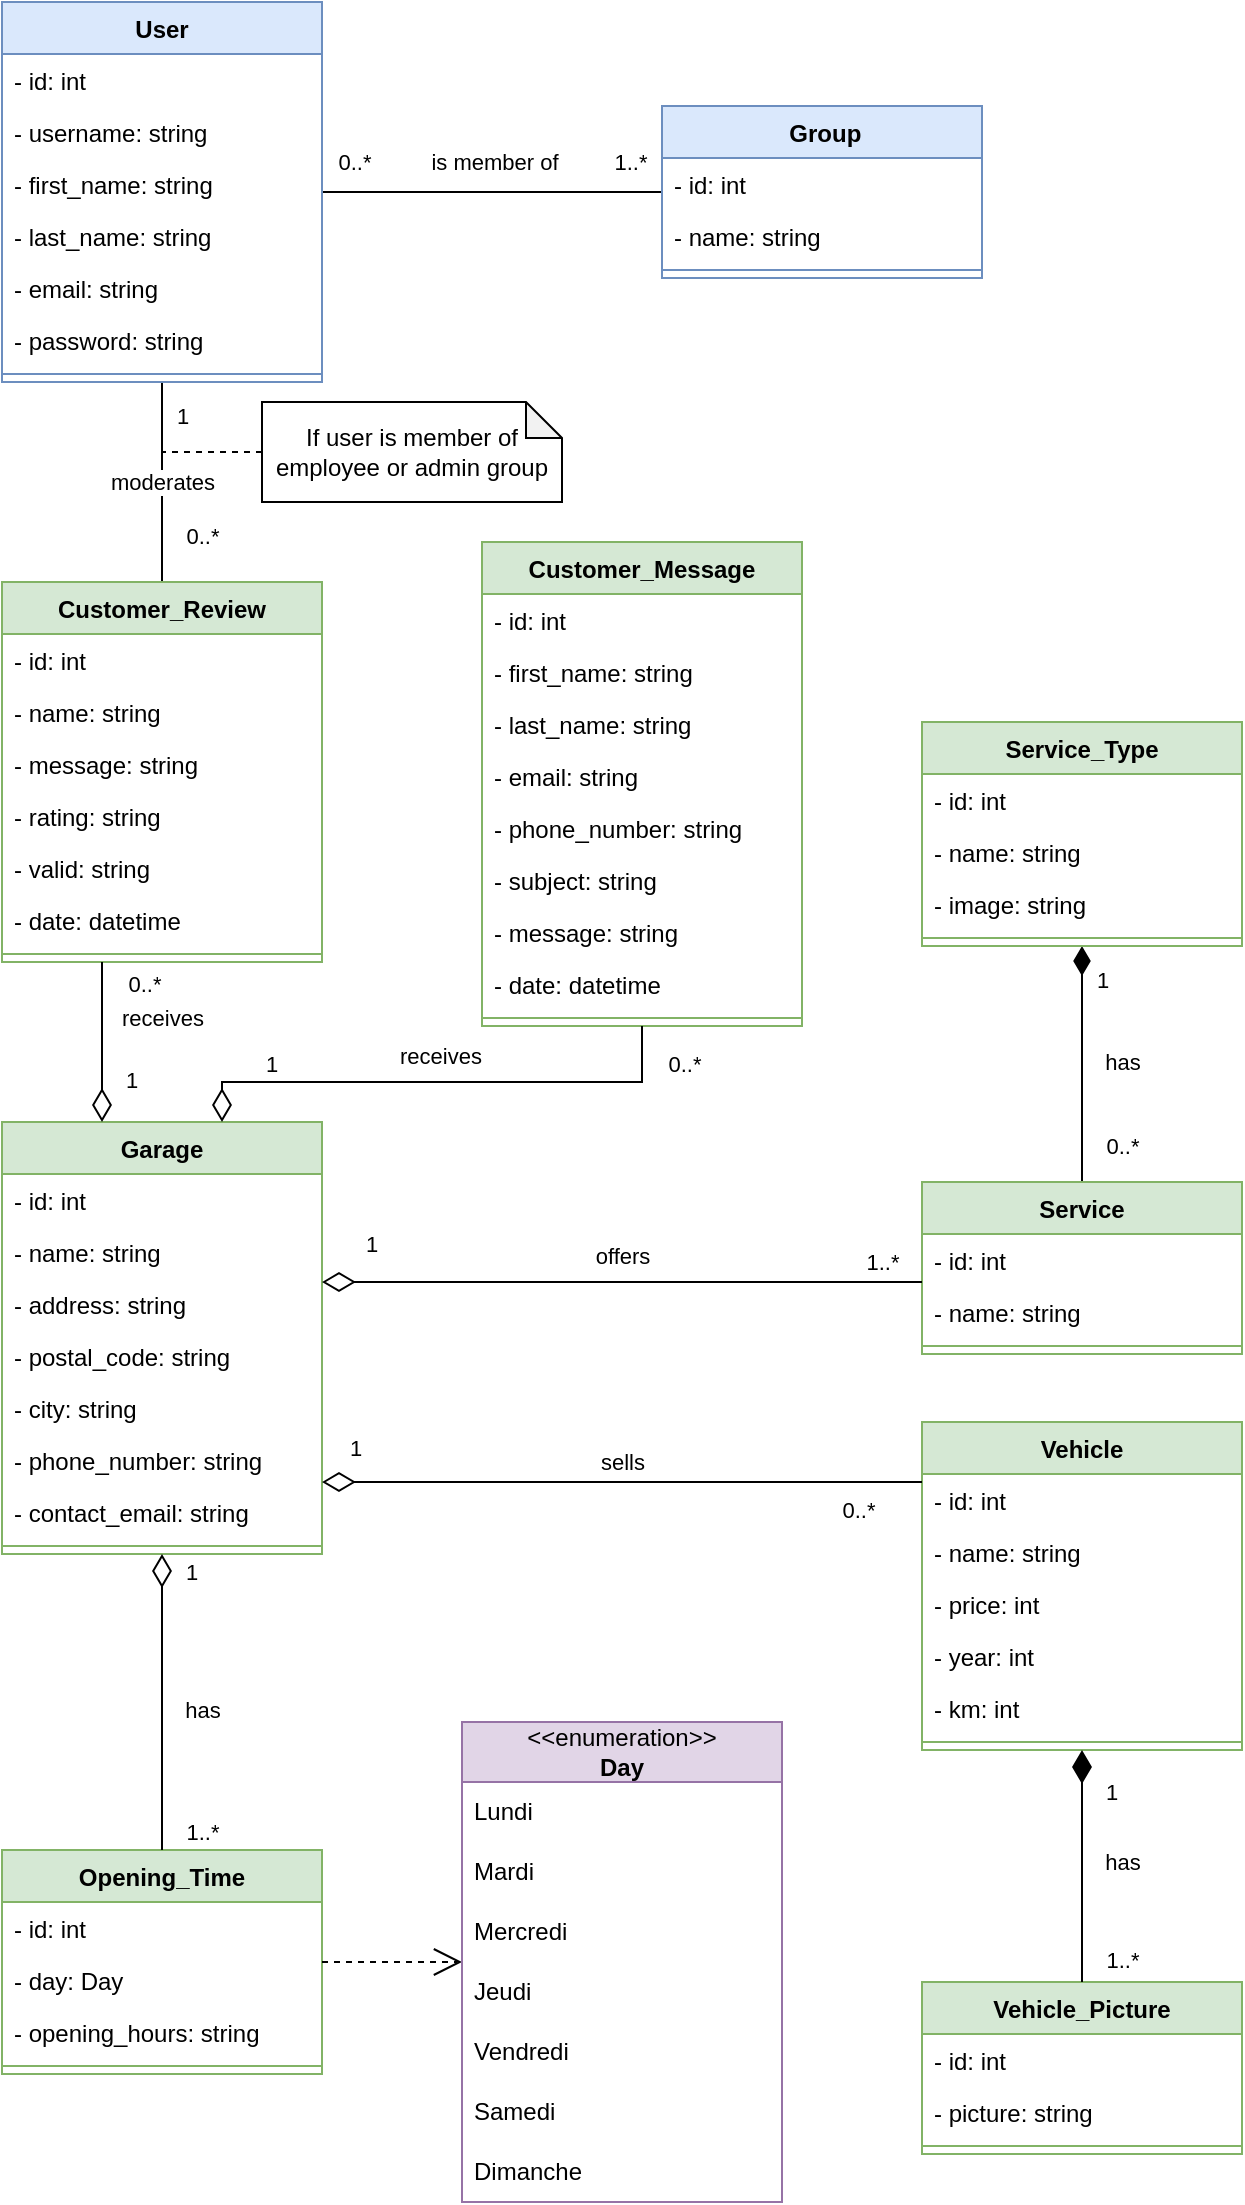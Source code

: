 <mxfile version="23.1.5" type="device">
  <diagram name="Page-1" id="s8ETnUIQqH3Jo_3D_jjG">
    <mxGraphModel dx="1026" dy="743" grid="1" gridSize="10" guides="1" tooltips="1" connect="1" arrows="1" fold="1" page="1" pageScale="1" pageWidth="827" pageHeight="1169" math="0" shadow="0">
      <root>
        <mxCell id="0" />
        <mxCell id="1" parent="0" />
        <mxCell id="DaPaatp15jz_i1afaedC-120" style="edgeStyle=orthogonalEdgeStyle;rounded=0;orthogonalLoop=1;jettySize=auto;html=1;endArrow=none;endFill=0;" parent="1" source="DaPaatp15jz_i1afaedC-1" target="DaPaatp15jz_i1afaedC-15" edge="1">
          <mxGeometry relative="1" as="geometry" />
        </mxCell>
        <mxCell id="DaPaatp15jz_i1afaedC-121" value="is member of" style="edgeLabel;html=1;align=center;verticalAlign=middle;resizable=0;points=[];" parent="DaPaatp15jz_i1afaedC-120" vertex="1" connectable="0">
          <mxGeometry x="-0.119" y="-2" relative="1" as="geometry">
            <mxPoint x="11" y="-17" as="offset" />
          </mxGeometry>
        </mxCell>
        <mxCell id="DaPaatp15jz_i1afaedC-127" value="1..*" style="edgeLabel;html=1;align=center;verticalAlign=middle;resizable=0;points=[];" parent="DaPaatp15jz_i1afaedC-120" vertex="1" connectable="0">
          <mxGeometry x="0.706" y="1" relative="1" as="geometry">
            <mxPoint x="9" y="-14" as="offset" />
          </mxGeometry>
        </mxCell>
        <mxCell id="DaPaatp15jz_i1afaedC-128" value="0..*" style="edgeLabel;html=1;align=center;verticalAlign=middle;resizable=0;points=[];" parent="DaPaatp15jz_i1afaedC-120" vertex="1" connectable="0">
          <mxGeometry x="-0.878" y="-1" relative="1" as="geometry">
            <mxPoint x="5" y="-16" as="offset" />
          </mxGeometry>
        </mxCell>
        <mxCell id="DaPaatp15jz_i1afaedC-140" style="edgeStyle=orthogonalEdgeStyle;rounded=0;orthogonalLoop=1;jettySize=auto;html=1;endArrow=none;endFill=0;" parent="1" source="DaPaatp15jz_i1afaedC-1" target="DaPaatp15jz_i1afaedC-25" edge="1">
          <mxGeometry relative="1" as="geometry" />
        </mxCell>
        <mxCell id="DaPaatp15jz_i1afaedC-141" value="moderates" style="edgeLabel;html=1;align=center;verticalAlign=middle;resizable=0;points=[];" parent="DaPaatp15jz_i1afaedC-140" vertex="1" connectable="0">
          <mxGeometry x="-0.021" y="2" relative="1" as="geometry">
            <mxPoint x="-2" y="1" as="offset" />
          </mxGeometry>
        </mxCell>
        <mxCell id="DaPaatp15jz_i1afaedC-142" value="0..*" style="edgeLabel;html=1;align=center;verticalAlign=middle;resizable=0;points=[];" parent="DaPaatp15jz_i1afaedC-140" vertex="1" connectable="0">
          <mxGeometry x="0.629" relative="1" as="geometry">
            <mxPoint x="20" y="-5" as="offset" />
          </mxGeometry>
        </mxCell>
        <mxCell id="DaPaatp15jz_i1afaedC-143" value="1" style="edgeLabel;html=1;align=center;verticalAlign=middle;resizable=0;points=[];" parent="DaPaatp15jz_i1afaedC-140" vertex="1" connectable="0">
          <mxGeometry x="-0.566" y="2" relative="1" as="geometry">
            <mxPoint x="8" y="-5" as="offset" />
          </mxGeometry>
        </mxCell>
        <mxCell id="DaPaatp15jz_i1afaedC-1" value="User" style="swimlane;fontStyle=1;align=center;verticalAlign=top;childLayout=stackLayout;horizontal=1;startSize=26;horizontalStack=0;resizeParent=1;resizeParentMax=0;resizeLast=0;collapsible=1;marginBottom=0;whiteSpace=wrap;html=1;fillColor=#dae8fc;strokeColor=#6c8ebf;" parent="1" vertex="1">
          <mxGeometry x="120" y="10" width="160" height="190" as="geometry" />
        </mxCell>
        <mxCell id="DaPaatp15jz_i1afaedC-2" value="- id: int" style="text;strokeColor=none;fillColor=none;align=left;verticalAlign=top;spacingLeft=4;spacingRight=4;overflow=hidden;rotatable=0;points=[[0,0.5],[1,0.5]];portConstraint=eastwest;whiteSpace=wrap;html=1;" parent="DaPaatp15jz_i1afaedC-1" vertex="1">
          <mxGeometry y="26" width="160" height="26" as="geometry" />
        </mxCell>
        <mxCell id="DaPaatp15jz_i1afaedC-6" value="- username: string" style="text;strokeColor=none;fillColor=none;align=left;verticalAlign=top;spacingLeft=4;spacingRight=4;overflow=hidden;rotatable=0;points=[[0,0.5],[1,0.5]];portConstraint=eastwest;whiteSpace=wrap;html=1;" parent="DaPaatp15jz_i1afaedC-1" vertex="1">
          <mxGeometry y="52" width="160" height="26" as="geometry" />
        </mxCell>
        <mxCell id="DaPaatp15jz_i1afaedC-7" value="- first_name: string" style="text;strokeColor=none;fillColor=none;align=left;verticalAlign=top;spacingLeft=4;spacingRight=4;overflow=hidden;rotatable=0;points=[[0,0.5],[1,0.5]];portConstraint=eastwest;whiteSpace=wrap;html=1;" parent="DaPaatp15jz_i1afaedC-1" vertex="1">
          <mxGeometry y="78" width="160" height="26" as="geometry" />
        </mxCell>
        <mxCell id="DaPaatp15jz_i1afaedC-8" value="- last_name: string" style="text;strokeColor=none;fillColor=none;align=left;verticalAlign=top;spacingLeft=4;spacingRight=4;overflow=hidden;rotatable=0;points=[[0,0.5],[1,0.5]];portConstraint=eastwest;whiteSpace=wrap;html=1;" parent="DaPaatp15jz_i1afaedC-1" vertex="1">
          <mxGeometry y="104" width="160" height="26" as="geometry" />
        </mxCell>
        <mxCell id="DaPaatp15jz_i1afaedC-9" value="- email: string" style="text;strokeColor=none;fillColor=none;align=left;verticalAlign=top;spacingLeft=4;spacingRight=4;overflow=hidden;rotatable=0;points=[[0,0.5],[1,0.5]];portConstraint=eastwest;whiteSpace=wrap;html=1;" parent="DaPaatp15jz_i1afaedC-1" vertex="1">
          <mxGeometry y="130" width="160" height="26" as="geometry" />
        </mxCell>
        <mxCell id="DaPaatp15jz_i1afaedC-5" value="- password: string" style="text;strokeColor=none;fillColor=none;align=left;verticalAlign=top;spacingLeft=4;spacingRight=4;overflow=hidden;rotatable=0;points=[[0,0.5],[1,0.5]];portConstraint=eastwest;whiteSpace=wrap;html=1;" parent="DaPaatp15jz_i1afaedC-1" vertex="1">
          <mxGeometry y="156" width="160" height="26" as="geometry" />
        </mxCell>
        <mxCell id="DaPaatp15jz_i1afaedC-3" value="" style="line;strokeWidth=1;fillColor=none;align=left;verticalAlign=middle;spacingTop=-1;spacingLeft=3;spacingRight=3;rotatable=0;labelPosition=right;points=[];portConstraint=eastwest;strokeColor=inherit;" parent="DaPaatp15jz_i1afaedC-1" vertex="1">
          <mxGeometry y="182" width="160" height="8" as="geometry" />
        </mxCell>
        <mxCell id="DaPaatp15jz_i1afaedC-15" value="&amp;nbsp;Group" style="swimlane;fontStyle=1;align=center;verticalAlign=top;childLayout=stackLayout;horizontal=1;startSize=26;horizontalStack=0;resizeParent=1;resizeParentMax=0;resizeLast=0;collapsible=1;marginBottom=0;whiteSpace=wrap;html=1;fillColor=#dae8fc;strokeColor=#6c8ebf;" parent="1" vertex="1">
          <mxGeometry x="450" y="62" width="160" height="86" as="geometry" />
        </mxCell>
        <mxCell id="DaPaatp15jz_i1afaedC-16" value="- id: int" style="text;strokeColor=none;fillColor=none;align=left;verticalAlign=top;spacingLeft=4;spacingRight=4;overflow=hidden;rotatable=0;points=[[0,0.5],[1,0.5]];portConstraint=eastwest;whiteSpace=wrap;html=1;" parent="DaPaatp15jz_i1afaedC-15" vertex="1">
          <mxGeometry y="26" width="160" height="26" as="geometry" />
        </mxCell>
        <mxCell id="DaPaatp15jz_i1afaedC-19" value="- name: string" style="text;strokeColor=none;fillColor=none;align=left;verticalAlign=top;spacingLeft=4;spacingRight=4;overflow=hidden;rotatable=0;points=[[0,0.5],[1,0.5]];portConstraint=eastwest;whiteSpace=wrap;html=1;" parent="DaPaatp15jz_i1afaedC-15" vertex="1">
          <mxGeometry y="52" width="160" height="26" as="geometry" />
        </mxCell>
        <mxCell id="DaPaatp15jz_i1afaedC-17" value="" style="line;strokeWidth=1;fillColor=none;align=left;verticalAlign=middle;spacingTop=-1;spacingLeft=3;spacingRight=3;rotatable=0;labelPosition=right;points=[];portConstraint=eastwest;strokeColor=inherit;" parent="DaPaatp15jz_i1afaedC-15" vertex="1">
          <mxGeometry y="78" width="160" height="8" as="geometry" />
        </mxCell>
        <mxCell id="DaPaatp15jz_i1afaedC-25" value="Customer_Review" style="swimlane;fontStyle=1;align=center;verticalAlign=top;childLayout=stackLayout;horizontal=1;startSize=26;horizontalStack=0;resizeParent=1;resizeParentMax=0;resizeLast=0;collapsible=1;marginBottom=0;whiteSpace=wrap;html=1;fillColor=#d5e8d4;strokeColor=#82b366;" parent="1" vertex="1">
          <mxGeometry x="120" y="300" width="160" height="190" as="geometry" />
        </mxCell>
        <mxCell id="DaPaatp15jz_i1afaedC-26" value="- id: int" style="text;strokeColor=none;fillColor=none;align=left;verticalAlign=top;spacingLeft=4;spacingRight=4;overflow=hidden;rotatable=0;points=[[0,0.5],[1,0.5]];portConstraint=eastwest;whiteSpace=wrap;html=1;" parent="DaPaatp15jz_i1afaedC-25" vertex="1">
          <mxGeometry y="26" width="160" height="26" as="geometry" />
        </mxCell>
        <mxCell id="DaPaatp15jz_i1afaedC-27" value="- name: string" style="text;strokeColor=none;fillColor=none;align=left;verticalAlign=top;spacingLeft=4;spacingRight=4;overflow=hidden;rotatable=0;points=[[0,0.5],[1,0.5]];portConstraint=eastwest;whiteSpace=wrap;html=1;" parent="DaPaatp15jz_i1afaedC-25" vertex="1">
          <mxGeometry y="52" width="160" height="26" as="geometry" />
        </mxCell>
        <mxCell id="DaPaatp15jz_i1afaedC-28" value="- message: string" style="text;strokeColor=none;fillColor=none;align=left;verticalAlign=top;spacingLeft=4;spacingRight=4;overflow=hidden;rotatable=0;points=[[0,0.5],[1,0.5]];portConstraint=eastwest;whiteSpace=wrap;html=1;" parent="DaPaatp15jz_i1afaedC-25" vertex="1">
          <mxGeometry y="78" width="160" height="26" as="geometry" />
        </mxCell>
        <mxCell id="p1tpE6osicBVh9fAP2iY-2" value="- rating: string" style="text;strokeColor=none;fillColor=none;align=left;verticalAlign=top;spacingLeft=4;spacingRight=4;overflow=hidden;rotatable=0;points=[[0,0.5],[1,0.5]];portConstraint=eastwest;whiteSpace=wrap;html=1;" parent="DaPaatp15jz_i1afaedC-25" vertex="1">
          <mxGeometry y="104" width="160" height="26" as="geometry" />
        </mxCell>
        <mxCell id="DaPaatp15jz_i1afaedC-30" value="- valid: string" style="text;strokeColor=none;fillColor=none;align=left;verticalAlign=top;spacingLeft=4;spacingRight=4;overflow=hidden;rotatable=0;points=[[0,0.5],[1,0.5]];portConstraint=eastwest;whiteSpace=wrap;html=1;" parent="DaPaatp15jz_i1afaedC-25" vertex="1">
          <mxGeometry y="130" width="160" height="26" as="geometry" />
        </mxCell>
        <mxCell id="DaPaatp15jz_i1afaedC-31" value="- date: datetime" style="text;strokeColor=none;fillColor=none;align=left;verticalAlign=top;spacingLeft=4;spacingRight=4;overflow=hidden;rotatable=0;points=[[0,0.5],[1,0.5]];portConstraint=eastwest;whiteSpace=wrap;html=1;" parent="DaPaatp15jz_i1afaedC-25" vertex="1">
          <mxGeometry y="156" width="160" height="26" as="geometry" />
        </mxCell>
        <mxCell id="DaPaatp15jz_i1afaedC-32" value="" style="line;strokeWidth=1;fillColor=none;align=left;verticalAlign=middle;spacingTop=-1;spacingLeft=3;spacingRight=3;rotatable=0;labelPosition=right;points=[];portConstraint=eastwest;strokeColor=inherit;" parent="DaPaatp15jz_i1afaedC-25" vertex="1">
          <mxGeometry y="182" width="160" height="8" as="geometry" />
        </mxCell>
        <mxCell id="DaPaatp15jz_i1afaedC-35" value="Customer_Message" style="swimlane;fontStyle=1;align=center;verticalAlign=top;childLayout=stackLayout;horizontal=1;startSize=26;horizontalStack=0;resizeParent=1;resizeParentMax=0;resizeLast=0;collapsible=1;marginBottom=0;whiteSpace=wrap;html=1;fillColor=#d5e8d4;strokeColor=#82b366;" parent="1" vertex="1">
          <mxGeometry x="360" y="280" width="160" height="242" as="geometry">
            <mxRectangle x="360" y="280" width="150" height="30" as="alternateBounds" />
          </mxGeometry>
        </mxCell>
        <mxCell id="DaPaatp15jz_i1afaedC-36" value="- id: int" style="text;strokeColor=none;fillColor=none;align=left;verticalAlign=top;spacingLeft=4;spacingRight=4;overflow=hidden;rotatable=0;points=[[0,0.5],[1,0.5]];portConstraint=eastwest;whiteSpace=wrap;html=1;" parent="DaPaatp15jz_i1afaedC-35" vertex="1">
          <mxGeometry y="26" width="160" height="26" as="geometry" />
        </mxCell>
        <mxCell id="DaPaatp15jz_i1afaedC-37" value="- first_name: string" style="text;strokeColor=none;fillColor=none;align=left;verticalAlign=top;spacingLeft=4;spacingRight=4;overflow=hidden;rotatable=0;points=[[0,0.5],[1,0.5]];portConstraint=eastwest;whiteSpace=wrap;html=1;" parent="DaPaatp15jz_i1afaedC-35" vertex="1">
          <mxGeometry y="52" width="160" height="26" as="geometry" />
        </mxCell>
        <mxCell id="DaPaatp15jz_i1afaedC-38" value="- last_name: string" style="text;strokeColor=none;fillColor=none;align=left;verticalAlign=top;spacingLeft=4;spacingRight=4;overflow=hidden;rotatable=0;points=[[0,0.5],[1,0.5]];portConstraint=eastwest;whiteSpace=wrap;html=1;" parent="DaPaatp15jz_i1afaedC-35" vertex="1">
          <mxGeometry y="78" width="160" height="26" as="geometry" />
        </mxCell>
        <mxCell id="DaPaatp15jz_i1afaedC-39" value="- email: string" style="text;strokeColor=none;fillColor=none;align=left;verticalAlign=top;spacingLeft=4;spacingRight=4;overflow=hidden;rotatable=0;points=[[0,0.5],[1,0.5]];portConstraint=eastwest;whiteSpace=wrap;html=1;" parent="DaPaatp15jz_i1afaedC-35" vertex="1">
          <mxGeometry y="104" width="160" height="26" as="geometry" />
        </mxCell>
        <mxCell id="DaPaatp15jz_i1afaedC-40" value="- phone_number: string" style="text;strokeColor=none;fillColor=none;align=left;verticalAlign=top;spacingLeft=4;spacingRight=4;overflow=hidden;rotatable=0;points=[[0,0.5],[1,0.5]];portConstraint=eastwest;whiteSpace=wrap;html=1;" parent="DaPaatp15jz_i1afaedC-35" vertex="1">
          <mxGeometry y="130" width="160" height="26" as="geometry" />
        </mxCell>
        <mxCell id="DaPaatp15jz_i1afaedC-42" value="- subject: string" style="text;strokeColor=none;fillColor=none;align=left;verticalAlign=top;spacingLeft=4;spacingRight=4;overflow=hidden;rotatable=0;points=[[0,0.5],[1,0.5]];portConstraint=eastwest;whiteSpace=wrap;html=1;" parent="DaPaatp15jz_i1afaedC-35" vertex="1">
          <mxGeometry y="156" width="160" height="26" as="geometry" />
        </mxCell>
        <mxCell id="DaPaatp15jz_i1afaedC-43" value="- message: string" style="text;strokeColor=none;fillColor=none;align=left;verticalAlign=top;spacingLeft=4;spacingRight=4;overflow=hidden;rotatable=0;points=[[0,0.5],[1,0.5]];portConstraint=eastwest;whiteSpace=wrap;html=1;" parent="DaPaatp15jz_i1afaedC-35" vertex="1">
          <mxGeometry y="182" width="160" height="26" as="geometry" />
        </mxCell>
        <mxCell id="DaPaatp15jz_i1afaedC-44" value="- date: datetime" style="text;strokeColor=none;fillColor=none;align=left;verticalAlign=top;spacingLeft=4;spacingRight=4;overflow=hidden;rotatable=0;points=[[0,0.5],[1,0.5]];portConstraint=eastwest;whiteSpace=wrap;html=1;" parent="DaPaatp15jz_i1afaedC-35" vertex="1">
          <mxGeometry y="208" width="160" height="26" as="geometry" />
        </mxCell>
        <mxCell id="DaPaatp15jz_i1afaedC-41" value="" style="line;strokeWidth=1;fillColor=none;align=left;verticalAlign=middle;spacingTop=-1;spacingLeft=3;spacingRight=3;rotatable=0;labelPosition=right;points=[];portConstraint=eastwest;strokeColor=inherit;" parent="DaPaatp15jz_i1afaedC-35" vertex="1">
          <mxGeometry y="234" width="160" height="8" as="geometry" />
        </mxCell>
        <mxCell id="DaPaatp15jz_i1afaedC-45" value="Opening_Time" style="swimlane;fontStyle=1;align=center;verticalAlign=top;childLayout=stackLayout;horizontal=1;startSize=26;horizontalStack=0;resizeParent=1;resizeParentMax=0;resizeLast=0;collapsible=1;marginBottom=0;whiteSpace=wrap;html=1;fillColor=#d5e8d4;strokeColor=#82b366;" parent="1" vertex="1">
          <mxGeometry x="120" y="934" width="160" height="112" as="geometry" />
        </mxCell>
        <mxCell id="DaPaatp15jz_i1afaedC-46" value="- id: int" style="text;strokeColor=none;fillColor=none;align=left;verticalAlign=top;spacingLeft=4;spacingRight=4;overflow=hidden;rotatable=0;points=[[0,0.5],[1,0.5]];portConstraint=eastwest;whiteSpace=wrap;html=1;" parent="DaPaatp15jz_i1afaedC-45" vertex="1">
          <mxGeometry y="26" width="160" height="26" as="geometry" />
        </mxCell>
        <mxCell id="DaPaatp15jz_i1afaedC-47" value="- day: Day" style="text;strokeColor=none;fillColor=none;align=left;verticalAlign=top;spacingLeft=4;spacingRight=4;overflow=hidden;rotatable=0;points=[[0,0.5],[1,0.5]];portConstraint=eastwest;whiteSpace=wrap;html=1;" parent="DaPaatp15jz_i1afaedC-45" vertex="1">
          <mxGeometry y="52" width="160" height="26" as="geometry" />
        </mxCell>
        <mxCell id="DaPaatp15jz_i1afaedC-48" value="- opening_hours: string" style="text;strokeColor=none;fillColor=none;align=left;verticalAlign=top;spacingLeft=4;spacingRight=4;overflow=hidden;rotatable=0;points=[[0,0.5],[1,0.5]];portConstraint=eastwest;whiteSpace=wrap;html=1;" parent="DaPaatp15jz_i1afaedC-45" vertex="1">
          <mxGeometry y="78" width="160" height="26" as="geometry" />
        </mxCell>
        <mxCell id="DaPaatp15jz_i1afaedC-51" value="" style="line;strokeWidth=1;fillColor=none;align=left;verticalAlign=middle;spacingTop=-1;spacingLeft=3;spacingRight=3;rotatable=0;labelPosition=right;points=[];portConstraint=eastwest;strokeColor=inherit;" parent="DaPaatp15jz_i1afaedC-45" vertex="1">
          <mxGeometry y="104" width="160" height="8" as="geometry" />
        </mxCell>
        <mxCell id="DaPaatp15jz_i1afaedC-76" value="Garage" style="swimlane;fontStyle=1;align=center;verticalAlign=top;childLayout=stackLayout;horizontal=1;startSize=26;horizontalStack=0;resizeParent=1;resizeParentMax=0;resizeLast=0;collapsible=1;marginBottom=0;whiteSpace=wrap;html=1;fillColor=#d5e8d4;strokeColor=#82b366;" parent="1" vertex="1">
          <mxGeometry x="120" y="570" width="160" height="216" as="geometry" />
        </mxCell>
        <mxCell id="DaPaatp15jz_i1afaedC-77" value="- id: int" style="text;strokeColor=none;fillColor=none;align=left;verticalAlign=top;spacingLeft=4;spacingRight=4;overflow=hidden;rotatable=0;points=[[0,0.5],[1,0.5]];portConstraint=eastwest;whiteSpace=wrap;html=1;" parent="DaPaatp15jz_i1afaedC-76" vertex="1">
          <mxGeometry y="26" width="160" height="26" as="geometry" />
        </mxCell>
        <mxCell id="DaPaatp15jz_i1afaedC-78" value="- name: string" style="text;strokeColor=none;fillColor=none;align=left;verticalAlign=top;spacingLeft=4;spacingRight=4;overflow=hidden;rotatable=0;points=[[0,0.5],[1,0.5]];portConstraint=eastwest;whiteSpace=wrap;html=1;" parent="DaPaatp15jz_i1afaedC-76" vertex="1">
          <mxGeometry y="52" width="160" height="26" as="geometry" />
        </mxCell>
        <mxCell id="DaPaatp15jz_i1afaedC-81" value="- address: string" style="text;strokeColor=none;fillColor=none;align=left;verticalAlign=top;spacingLeft=4;spacingRight=4;overflow=hidden;rotatable=0;points=[[0,0.5],[1,0.5]];portConstraint=eastwest;whiteSpace=wrap;html=1;" parent="DaPaatp15jz_i1afaedC-76" vertex="1">
          <mxGeometry y="78" width="160" height="26" as="geometry" />
        </mxCell>
        <mxCell id="DaPaatp15jz_i1afaedC-82" value="- postal_code: string" style="text;strokeColor=none;fillColor=none;align=left;verticalAlign=top;spacingLeft=4;spacingRight=4;overflow=hidden;rotatable=0;points=[[0,0.5],[1,0.5]];portConstraint=eastwest;whiteSpace=wrap;html=1;" parent="DaPaatp15jz_i1afaedC-76" vertex="1">
          <mxGeometry y="104" width="160" height="26" as="geometry" />
        </mxCell>
        <mxCell id="DaPaatp15jz_i1afaedC-83" value="- city: string" style="text;strokeColor=none;fillColor=none;align=left;verticalAlign=top;spacingLeft=4;spacingRight=4;overflow=hidden;rotatable=0;points=[[0,0.5],[1,0.5]];portConstraint=eastwest;whiteSpace=wrap;html=1;" parent="DaPaatp15jz_i1afaedC-76" vertex="1">
          <mxGeometry y="130" width="160" height="26" as="geometry" />
        </mxCell>
        <mxCell id="DaPaatp15jz_i1afaedC-84" value="- phone_number: string" style="text;strokeColor=none;fillColor=none;align=left;verticalAlign=top;spacingLeft=4;spacingRight=4;overflow=hidden;rotatable=0;points=[[0,0.5],[1,0.5]];portConstraint=eastwest;whiteSpace=wrap;html=1;" parent="DaPaatp15jz_i1afaedC-76" vertex="1">
          <mxGeometry y="156" width="160" height="26" as="geometry" />
        </mxCell>
        <mxCell id="DaPaatp15jz_i1afaedC-85" value="- contact_email: string" style="text;strokeColor=none;fillColor=none;align=left;verticalAlign=top;spacingLeft=4;spacingRight=4;overflow=hidden;rotatable=0;points=[[0,0.5],[1,0.5]];portConstraint=eastwest;whiteSpace=wrap;html=1;" parent="DaPaatp15jz_i1afaedC-76" vertex="1">
          <mxGeometry y="182" width="160" height="26" as="geometry" />
        </mxCell>
        <mxCell id="DaPaatp15jz_i1afaedC-79" value="" style="line;strokeWidth=1;fillColor=none;align=left;verticalAlign=middle;spacingTop=-1;spacingLeft=3;spacingRight=3;rotatable=0;labelPosition=right;points=[];portConstraint=eastwest;strokeColor=inherit;" parent="DaPaatp15jz_i1afaedC-76" vertex="1">
          <mxGeometry y="208" width="160" height="8" as="geometry" />
        </mxCell>
        <mxCell id="DaPaatp15jz_i1afaedC-129" style="edgeStyle=orthogonalEdgeStyle;rounded=0;orthogonalLoop=1;jettySize=auto;html=1;endArrow=diamondThin;endFill=1;startArrow=none;startFill=0;endSize=12;startSize=14;" parent="1" source="DaPaatp15jz_i1afaedC-86" target="DaPaatp15jz_i1afaedC-91" edge="1">
          <mxGeometry relative="1" as="geometry" />
        </mxCell>
        <mxCell id="DaPaatp15jz_i1afaedC-130" value="has" style="edgeLabel;html=1;align=center;verticalAlign=middle;resizable=0;points=[];" parent="DaPaatp15jz_i1afaedC-129" vertex="1" connectable="0">
          <mxGeometry x="0.138" y="-3" relative="1" as="geometry">
            <mxPoint x="17" y="7" as="offset" />
          </mxGeometry>
        </mxCell>
        <mxCell id="DaPaatp15jz_i1afaedC-132" value="1" style="edgeLabel;html=1;align=center;verticalAlign=middle;resizable=0;points=[];" parent="DaPaatp15jz_i1afaedC-129" vertex="1" connectable="0">
          <mxGeometry x="0.766" y="-1" relative="1" as="geometry">
            <mxPoint x="9" y="3" as="offset" />
          </mxGeometry>
        </mxCell>
        <mxCell id="DaPaatp15jz_i1afaedC-133" value="0..*" style="edgeLabel;html=1;align=center;verticalAlign=middle;resizable=0;points=[];" parent="DaPaatp15jz_i1afaedC-129" vertex="1" connectable="0">
          <mxGeometry x="-0.697" relative="1" as="geometry">
            <mxPoint x="20" as="offset" />
          </mxGeometry>
        </mxCell>
        <mxCell id="DaPaatp15jz_i1afaedC-86" value="Service" style="swimlane;fontStyle=1;align=center;verticalAlign=top;childLayout=stackLayout;horizontal=1;startSize=26;horizontalStack=0;resizeParent=1;resizeParentMax=0;resizeLast=0;collapsible=1;marginBottom=0;whiteSpace=wrap;html=1;fillColor=#d5e8d4;strokeColor=#82b366;" parent="1" vertex="1">
          <mxGeometry x="580" y="600" width="160" height="86" as="geometry" />
        </mxCell>
        <mxCell id="DaPaatp15jz_i1afaedC-87" value="- id: int" style="text;strokeColor=none;fillColor=none;align=left;verticalAlign=top;spacingLeft=4;spacingRight=4;overflow=hidden;rotatable=0;points=[[0,0.5],[1,0.5]];portConstraint=eastwest;whiteSpace=wrap;html=1;" parent="DaPaatp15jz_i1afaedC-86" vertex="1">
          <mxGeometry y="26" width="160" height="26" as="geometry" />
        </mxCell>
        <mxCell id="DaPaatp15jz_i1afaedC-88" value="- name: string" style="text;strokeColor=none;fillColor=none;align=left;verticalAlign=top;spacingLeft=4;spacingRight=4;overflow=hidden;rotatable=0;points=[[0,0.5],[1,0.5]];portConstraint=eastwest;whiteSpace=wrap;html=1;" parent="DaPaatp15jz_i1afaedC-86" vertex="1">
          <mxGeometry y="52" width="160" height="26" as="geometry" />
        </mxCell>
        <mxCell id="DaPaatp15jz_i1afaedC-90" value="" style="line;strokeWidth=1;fillColor=none;align=left;verticalAlign=middle;spacingTop=-1;spacingLeft=3;spacingRight=3;rotatable=0;labelPosition=right;points=[];portConstraint=eastwest;strokeColor=inherit;" parent="DaPaatp15jz_i1afaedC-86" vertex="1">
          <mxGeometry y="78" width="160" height="8" as="geometry" />
        </mxCell>
        <mxCell id="DaPaatp15jz_i1afaedC-91" value="Service_Type" style="swimlane;fontStyle=1;align=center;verticalAlign=top;childLayout=stackLayout;horizontal=1;startSize=26;horizontalStack=0;resizeParent=1;resizeParentMax=0;resizeLast=0;collapsible=1;marginBottom=0;whiteSpace=wrap;html=1;fillColor=#d5e8d4;strokeColor=#82b366;" parent="1" vertex="1">
          <mxGeometry x="580" y="370" width="160" height="112" as="geometry" />
        </mxCell>
        <mxCell id="DaPaatp15jz_i1afaedC-92" value="- id: int" style="text;strokeColor=none;fillColor=none;align=left;verticalAlign=top;spacingLeft=4;spacingRight=4;overflow=hidden;rotatable=0;points=[[0,0.5],[1,0.5]];portConstraint=eastwest;whiteSpace=wrap;html=1;" parent="DaPaatp15jz_i1afaedC-91" vertex="1">
          <mxGeometry y="26" width="160" height="26" as="geometry" />
        </mxCell>
        <mxCell id="DaPaatp15jz_i1afaedC-93" value="- name: string" style="text;strokeColor=none;fillColor=none;align=left;verticalAlign=top;spacingLeft=4;spacingRight=4;overflow=hidden;rotatable=0;points=[[0,0.5],[1,0.5]];portConstraint=eastwest;whiteSpace=wrap;html=1;" parent="DaPaatp15jz_i1afaedC-91" vertex="1">
          <mxGeometry y="52" width="160" height="26" as="geometry" />
        </mxCell>
        <mxCell id="DaPaatp15jz_i1afaedC-98" value="- image: string" style="text;strokeColor=none;fillColor=none;align=left;verticalAlign=top;spacingLeft=4;spacingRight=4;overflow=hidden;rotatable=0;points=[[0,0.5],[1,0.5]];portConstraint=eastwest;whiteSpace=wrap;html=1;" parent="DaPaatp15jz_i1afaedC-91" vertex="1">
          <mxGeometry y="78" width="160" height="26" as="geometry" />
        </mxCell>
        <mxCell id="DaPaatp15jz_i1afaedC-94" value="" style="line;strokeWidth=1;fillColor=none;align=left;verticalAlign=middle;spacingTop=-1;spacingLeft=3;spacingRight=3;rotatable=0;labelPosition=right;points=[];portConstraint=eastwest;strokeColor=inherit;" parent="DaPaatp15jz_i1afaedC-91" vertex="1">
          <mxGeometry y="104" width="160" height="8" as="geometry" />
        </mxCell>
        <mxCell id="DaPaatp15jz_i1afaedC-99" value="Vehicle" style="swimlane;fontStyle=1;align=center;verticalAlign=top;childLayout=stackLayout;horizontal=1;startSize=26;horizontalStack=0;resizeParent=1;resizeParentMax=0;resizeLast=0;collapsible=1;marginBottom=0;whiteSpace=wrap;html=1;fillColor=#d5e8d4;strokeColor=#82b366;" parent="1" vertex="1">
          <mxGeometry x="580" y="720" width="160" height="164" as="geometry" />
        </mxCell>
        <mxCell id="DaPaatp15jz_i1afaedC-100" value="- id: int" style="text;strokeColor=none;fillColor=none;align=left;verticalAlign=top;spacingLeft=4;spacingRight=4;overflow=hidden;rotatable=0;points=[[0,0.5],[1,0.5]];portConstraint=eastwest;whiteSpace=wrap;html=1;" parent="DaPaatp15jz_i1afaedC-99" vertex="1">
          <mxGeometry y="26" width="160" height="26" as="geometry" />
        </mxCell>
        <mxCell id="DaPaatp15jz_i1afaedC-101" value="- name: string" style="text;strokeColor=none;fillColor=none;align=left;verticalAlign=top;spacingLeft=4;spacingRight=4;overflow=hidden;rotatable=0;points=[[0,0.5],[1,0.5]];portConstraint=eastwest;whiteSpace=wrap;html=1;" parent="DaPaatp15jz_i1afaedC-99" vertex="1">
          <mxGeometry y="52" width="160" height="26" as="geometry" />
        </mxCell>
        <mxCell id="DaPaatp15jz_i1afaedC-103" value="- price: int" style="text;strokeColor=none;fillColor=none;align=left;verticalAlign=top;spacingLeft=4;spacingRight=4;overflow=hidden;rotatable=0;points=[[0,0.5],[1,0.5]];portConstraint=eastwest;whiteSpace=wrap;html=1;" parent="DaPaatp15jz_i1afaedC-99" vertex="1">
          <mxGeometry y="78" width="160" height="26" as="geometry" />
        </mxCell>
        <mxCell id="DaPaatp15jz_i1afaedC-104" value="- year: int" style="text;strokeColor=none;fillColor=none;align=left;verticalAlign=top;spacingLeft=4;spacingRight=4;overflow=hidden;rotatable=0;points=[[0,0.5],[1,0.5]];portConstraint=eastwest;whiteSpace=wrap;html=1;" parent="DaPaatp15jz_i1afaedC-99" vertex="1">
          <mxGeometry y="104" width="160" height="26" as="geometry" />
        </mxCell>
        <mxCell id="DaPaatp15jz_i1afaedC-105" value="- km: int" style="text;strokeColor=none;fillColor=none;align=left;verticalAlign=top;spacingLeft=4;spacingRight=4;overflow=hidden;rotatable=0;points=[[0,0.5],[1,0.5]];portConstraint=eastwest;whiteSpace=wrap;html=1;" parent="DaPaatp15jz_i1afaedC-99" vertex="1">
          <mxGeometry y="130" width="160" height="26" as="geometry" />
        </mxCell>
        <mxCell id="DaPaatp15jz_i1afaedC-102" value="" style="line;strokeWidth=1;fillColor=none;align=left;verticalAlign=middle;spacingTop=-1;spacingLeft=3;spacingRight=3;rotatable=0;labelPosition=right;points=[];portConstraint=eastwest;strokeColor=inherit;" parent="DaPaatp15jz_i1afaedC-99" vertex="1">
          <mxGeometry y="156" width="160" height="8" as="geometry" />
        </mxCell>
        <mxCell id="DaPaatp15jz_i1afaedC-106" value="Vehicle_Picture" style="swimlane;fontStyle=1;align=center;verticalAlign=top;childLayout=stackLayout;horizontal=1;startSize=26;horizontalStack=0;resizeParent=1;resizeParentMax=0;resizeLast=0;collapsible=1;marginBottom=0;whiteSpace=wrap;html=1;fillColor=#d5e8d4;strokeColor=#82b366;" parent="1" vertex="1">
          <mxGeometry x="580" y="1000" width="160" height="86" as="geometry" />
        </mxCell>
        <mxCell id="DaPaatp15jz_i1afaedC-107" value="- id: int" style="text;strokeColor=none;fillColor=none;align=left;verticalAlign=top;spacingLeft=4;spacingRight=4;overflow=hidden;rotatable=0;points=[[0,0.5],[1,0.5]];portConstraint=eastwest;whiteSpace=wrap;html=1;" parent="DaPaatp15jz_i1afaedC-106" vertex="1">
          <mxGeometry y="26" width="160" height="26" as="geometry" />
        </mxCell>
        <mxCell id="DaPaatp15jz_i1afaedC-108" value="- picture: string" style="text;strokeColor=none;fillColor=none;align=left;verticalAlign=top;spacingLeft=4;spacingRight=4;overflow=hidden;rotatable=0;points=[[0,0.5],[1,0.5]];portConstraint=eastwest;whiteSpace=wrap;html=1;" parent="DaPaatp15jz_i1afaedC-106" vertex="1">
          <mxGeometry y="52" width="160" height="26" as="geometry" />
        </mxCell>
        <mxCell id="DaPaatp15jz_i1afaedC-109" value="" style="line;strokeWidth=1;fillColor=none;align=left;verticalAlign=middle;spacingTop=-1;spacingLeft=3;spacingRight=3;rotatable=0;labelPosition=right;points=[];portConstraint=eastwest;strokeColor=inherit;" parent="DaPaatp15jz_i1afaedC-106" vertex="1">
          <mxGeometry y="78" width="160" height="8" as="geometry" />
        </mxCell>
        <mxCell id="DaPaatp15jz_i1afaedC-110" value="1" style="endArrow=none;html=1;endSize=12;startArrow=diamondThin;startSize=14;startFill=0;edgeStyle=orthogonalEdgeStyle;align=left;verticalAlign=bottom;rounded=0;endFill=0;" parent="1" source="DaPaatp15jz_i1afaedC-76" target="DaPaatp15jz_i1afaedC-86" edge="1">
          <mxGeometry x="-0.867" y="10" relative="1" as="geometry">
            <mxPoint x="300" y="510" as="sourcePoint" />
            <mxPoint x="490" y="300" as="targetPoint" />
            <Array as="points">
              <mxPoint x="360" y="650" />
              <mxPoint x="360" y="650" />
            </Array>
            <mxPoint as="offset" />
          </mxGeometry>
        </mxCell>
        <mxCell id="DaPaatp15jz_i1afaedC-111" value="1..*" style="edgeLabel;html=1;align=center;verticalAlign=middle;resizable=0;points=[];" parent="DaPaatp15jz_i1afaedC-110" vertex="1" connectable="0">
          <mxGeometry x="0.787" y="3" relative="1" as="geometry">
            <mxPoint x="12" y="-7" as="offset" />
          </mxGeometry>
        </mxCell>
        <mxCell id="DaPaatp15jz_i1afaedC-115" value="offers" style="edgeLabel;html=1;align=center;verticalAlign=middle;resizable=0;points=[];" parent="DaPaatp15jz_i1afaedC-110" vertex="1" connectable="0">
          <mxGeometry x="-0.003" y="1" relative="1" as="geometry">
            <mxPoint y="-12" as="offset" />
          </mxGeometry>
        </mxCell>
        <mxCell id="DaPaatp15jz_i1afaedC-112" value="1" style="endArrow=none;html=1;endSize=12;startArrow=diamondThin;startSize=14;startFill=0;edgeStyle=orthogonalEdgeStyle;align=left;verticalAlign=bottom;rounded=0;endFill=0;" parent="1" source="DaPaatp15jz_i1afaedC-76" target="DaPaatp15jz_i1afaedC-99" edge="1">
          <mxGeometry x="-0.919" y="8" relative="1" as="geometry">
            <mxPoint x="320" y="880" as="sourcePoint" />
            <mxPoint x="480" y="820" as="targetPoint" />
            <Array as="points">
              <mxPoint x="310" y="750" />
              <mxPoint x="310" y="750" />
            </Array>
            <mxPoint as="offset" />
          </mxGeometry>
        </mxCell>
        <mxCell id="DaPaatp15jz_i1afaedC-113" value="0..*" style="edgeLabel;html=1;align=center;verticalAlign=middle;resizable=0;points=[];" parent="DaPaatp15jz_i1afaedC-112" vertex="1" connectable="0">
          <mxGeometry x="0.787" y="3" relative="1" as="geometry">
            <mxPoint y="17" as="offset" />
          </mxGeometry>
        </mxCell>
        <mxCell id="DaPaatp15jz_i1afaedC-114" value="sells" style="edgeLabel;html=1;align=center;verticalAlign=middle;resizable=0;points=[];" parent="DaPaatp15jz_i1afaedC-112" vertex="1" connectable="0">
          <mxGeometry x="0.188" relative="1" as="geometry">
            <mxPoint x="-28" y="-10" as="offset" />
          </mxGeometry>
        </mxCell>
        <mxCell id="DaPaatp15jz_i1afaedC-116" value="1" style="endArrow=none;html=1;endSize=12;startArrow=diamondThin;startSize=14;startFill=0;edgeStyle=orthogonalEdgeStyle;align=left;verticalAlign=bottom;rounded=0;endFill=0;" parent="1" source="DaPaatp15jz_i1afaedC-76" target="DaPaatp15jz_i1afaedC-45" edge="1">
          <mxGeometry x="-0.758" y="10" relative="1" as="geometry">
            <mxPoint x="290" y="640" as="sourcePoint" />
            <mxPoint x="590" y="760" as="targetPoint" />
            <Array as="points">
              <mxPoint x="200" y="720" />
              <mxPoint x="200" y="720" />
            </Array>
            <mxPoint as="offset" />
          </mxGeometry>
        </mxCell>
        <mxCell id="DaPaatp15jz_i1afaedC-117" value="1..*" style="edgeLabel;html=1;align=center;verticalAlign=middle;resizable=0;points=[];" parent="DaPaatp15jz_i1afaedC-116" vertex="1" connectable="0">
          <mxGeometry x="0.787" y="3" relative="1" as="geometry">
            <mxPoint x="17" y="7" as="offset" />
          </mxGeometry>
        </mxCell>
        <mxCell id="DaPaatp15jz_i1afaedC-118" value="has" style="edgeLabel;html=1;align=center;verticalAlign=middle;resizable=0;points=[];" parent="DaPaatp15jz_i1afaedC-116" vertex="1" connectable="0">
          <mxGeometry x="0.188" relative="1" as="geometry">
            <mxPoint x="20" y="-10" as="offset" />
          </mxGeometry>
        </mxCell>
        <mxCell id="DaPaatp15jz_i1afaedC-119" value="" style="endArrow=open;endSize=12;dashed=1;html=1;rounded=0;" parent="1" source="DaPaatp15jz_i1afaedC-45" target="DaPaatp15jz_i1afaedC-67" edge="1">
          <mxGeometry width="160" relative="1" as="geometry">
            <mxPoint x="650" y="510" as="sourcePoint" />
            <mxPoint x="810" y="510" as="targetPoint" />
          </mxGeometry>
        </mxCell>
        <mxCell id="DaPaatp15jz_i1afaedC-67" value="&lt;p style=&quot;line-height: 120%;&quot;&gt;&lt;/p&gt;&lt;div style=&quot;&quot;&gt;&lt;/div&gt;&amp;lt;&amp;lt;enumeration&amp;gt;&amp;gt;&lt;br&gt;&lt;b&gt;Day&lt;/b&gt;&lt;br&gt;&lt;p&gt;&lt;/p&gt;" style="swimlane;fontStyle=0;childLayout=stackLayout;horizontal=1;startSize=30;horizontalStack=0;resizeParent=1;resizeParentMax=0;resizeLast=0;collapsible=1;marginBottom=0;whiteSpace=wrap;html=1;fillColor=#e1d5e7;strokeColor=#9673a6;" parent="1" vertex="1">
          <mxGeometry x="350" y="870" width="160" height="240" as="geometry" />
        </mxCell>
        <mxCell id="DaPaatp15jz_i1afaedC-68" value="Lundi" style="text;strokeColor=none;fillColor=none;align=left;verticalAlign=middle;spacingLeft=4;spacingRight=4;overflow=hidden;points=[[0,0.5],[1,0.5]];portConstraint=eastwest;rotatable=0;whiteSpace=wrap;html=1;" parent="DaPaatp15jz_i1afaedC-67" vertex="1">
          <mxGeometry y="30" width="160" height="30" as="geometry" />
        </mxCell>
        <mxCell id="DaPaatp15jz_i1afaedC-69" value="Mardi" style="text;strokeColor=none;fillColor=none;align=left;verticalAlign=middle;spacingLeft=4;spacingRight=4;overflow=hidden;points=[[0,0.5],[1,0.5]];portConstraint=eastwest;rotatable=0;whiteSpace=wrap;html=1;" parent="DaPaatp15jz_i1afaedC-67" vertex="1">
          <mxGeometry y="60" width="160" height="30" as="geometry" />
        </mxCell>
        <mxCell id="DaPaatp15jz_i1afaedC-75" value="Mercredi" style="text;strokeColor=none;fillColor=none;align=left;verticalAlign=middle;spacingLeft=4;spacingRight=4;overflow=hidden;points=[[0,0.5],[1,0.5]];portConstraint=eastwest;rotatable=0;whiteSpace=wrap;html=1;" parent="DaPaatp15jz_i1afaedC-67" vertex="1">
          <mxGeometry y="90" width="160" height="30" as="geometry" />
        </mxCell>
        <mxCell id="DaPaatp15jz_i1afaedC-74" value="Jeudi" style="text;strokeColor=none;fillColor=none;align=left;verticalAlign=middle;spacingLeft=4;spacingRight=4;overflow=hidden;points=[[0,0.5],[1,0.5]];portConstraint=eastwest;rotatable=0;whiteSpace=wrap;html=1;" parent="DaPaatp15jz_i1afaedC-67" vertex="1">
          <mxGeometry y="120" width="160" height="30" as="geometry" />
        </mxCell>
        <mxCell id="DaPaatp15jz_i1afaedC-72" value="Vendredi" style="text;strokeColor=none;fillColor=none;align=left;verticalAlign=middle;spacingLeft=4;spacingRight=4;overflow=hidden;points=[[0,0.5],[1,0.5]];portConstraint=eastwest;rotatable=0;whiteSpace=wrap;html=1;" parent="DaPaatp15jz_i1afaedC-67" vertex="1">
          <mxGeometry y="150" width="160" height="30" as="geometry" />
        </mxCell>
        <mxCell id="DaPaatp15jz_i1afaedC-71" value="Samedi" style="text;strokeColor=none;fillColor=none;align=left;verticalAlign=middle;spacingLeft=4;spacingRight=4;overflow=hidden;points=[[0,0.5],[1,0.5]];portConstraint=eastwest;rotatable=0;whiteSpace=wrap;html=1;" parent="DaPaatp15jz_i1afaedC-67" vertex="1">
          <mxGeometry y="180" width="160" height="30" as="geometry" />
        </mxCell>
        <mxCell id="DaPaatp15jz_i1afaedC-70" value="Dimanche" style="text;strokeColor=none;fillColor=none;align=left;verticalAlign=middle;spacingLeft=4;spacingRight=4;overflow=hidden;points=[[0,0.5],[1,0.5]];portConstraint=eastwest;rotatable=0;whiteSpace=wrap;html=1;" parent="DaPaatp15jz_i1afaedC-67" vertex="1">
          <mxGeometry y="210" width="160" height="30" as="geometry" />
        </mxCell>
        <mxCell id="DaPaatp15jz_i1afaedC-122" value="1" style="endArrow=none;html=1;endSize=12;startArrow=diamondThin;startSize=14;startFill=1;edgeStyle=orthogonalEdgeStyle;align=left;verticalAlign=bottom;rounded=0;endFill=0;" parent="1" source="DaPaatp15jz_i1afaedC-99" target="DaPaatp15jz_i1afaedC-106" edge="1">
          <mxGeometry x="-0.48" y="10" relative="1" as="geometry">
            <mxPoint x="400" y="820" as="sourcePoint" />
            <mxPoint x="560" y="820" as="targetPoint" />
            <mxPoint as="offset" />
          </mxGeometry>
        </mxCell>
        <mxCell id="DaPaatp15jz_i1afaedC-123" value="1..*" style="edgeLabel;html=1;align=center;verticalAlign=middle;resizable=0;points=[];" parent="DaPaatp15jz_i1afaedC-122" vertex="1" connectable="0">
          <mxGeometry x="0.652" y="2" relative="1" as="geometry">
            <mxPoint x="18" y="9" as="offset" />
          </mxGeometry>
        </mxCell>
        <mxCell id="DaPaatp15jz_i1afaedC-124" value="has" style="edgeLabel;html=1;align=center;verticalAlign=middle;resizable=0;points=[];" parent="DaPaatp15jz_i1afaedC-122" vertex="1" connectable="0">
          <mxGeometry x="-0.004" y="3" relative="1" as="geometry">
            <mxPoint x="17" y="-2" as="offset" />
          </mxGeometry>
        </mxCell>
        <mxCell id="DaPaatp15jz_i1afaedC-134" value="1" style="endArrow=none;html=1;endSize=12;startArrow=diamondThin;startSize=14;startFill=0;edgeStyle=orthogonalEdgeStyle;align=left;verticalAlign=bottom;rounded=0;endFill=0;" parent="1" source="DaPaatp15jz_i1afaedC-76" target="DaPaatp15jz_i1afaedC-35" edge="1">
          <mxGeometry x="-0.69" relative="1" as="geometry">
            <mxPoint x="250" y="560" as="sourcePoint" />
            <mxPoint x="550" y="560" as="targetPoint" />
            <Array as="points">
              <mxPoint x="230" y="550" />
              <mxPoint x="440" y="550" />
            </Array>
            <mxPoint as="offset" />
          </mxGeometry>
        </mxCell>
        <mxCell id="DaPaatp15jz_i1afaedC-135" value="0..*" style="edgeLabel;html=1;align=center;verticalAlign=middle;resizable=0;points=[];" parent="DaPaatp15jz_i1afaedC-134" vertex="1" connectable="0">
          <mxGeometry x="0.787" y="3" relative="1" as="geometry">
            <mxPoint x="24" y="-9" as="offset" />
          </mxGeometry>
        </mxCell>
        <mxCell id="DaPaatp15jz_i1afaedC-136" value="receives" style="edgeLabel;html=1;align=center;verticalAlign=middle;resizable=0;points=[];" parent="DaPaatp15jz_i1afaedC-134" vertex="1" connectable="0">
          <mxGeometry x="-0.003" y="1" relative="1" as="geometry">
            <mxPoint y="-12" as="offset" />
          </mxGeometry>
        </mxCell>
        <mxCell id="DaPaatp15jz_i1afaedC-137" value="1" style="endArrow=none;html=1;endSize=12;startArrow=diamondThin;startSize=14;startFill=0;edgeStyle=orthogonalEdgeStyle;align=left;verticalAlign=bottom;rounded=0;endFill=0;" parent="1" source="DaPaatp15jz_i1afaedC-76" target="DaPaatp15jz_i1afaedC-25" edge="1">
          <mxGeometry x="-0.706" y="-10" relative="1" as="geometry">
            <mxPoint x="60" y="518" as="sourcePoint" />
            <mxPoint x="300" y="460" as="targetPoint" />
            <Array as="points">
              <mxPoint x="170" y="500" />
              <mxPoint x="170" y="500" />
            </Array>
            <mxPoint as="offset" />
          </mxGeometry>
        </mxCell>
        <mxCell id="DaPaatp15jz_i1afaedC-138" value="0..*" style="edgeLabel;html=1;align=center;verticalAlign=middle;resizable=0;points=[];" parent="DaPaatp15jz_i1afaedC-137" vertex="1" connectable="0">
          <mxGeometry x="0.787" y="3" relative="1" as="geometry">
            <mxPoint x="24" y="2" as="offset" />
          </mxGeometry>
        </mxCell>
        <mxCell id="DaPaatp15jz_i1afaedC-139" value="receives" style="edgeLabel;html=1;align=center;verticalAlign=middle;resizable=0;points=[];" parent="DaPaatp15jz_i1afaedC-137" vertex="1" connectable="0">
          <mxGeometry x="-0.003" y="1" relative="1" as="geometry">
            <mxPoint x="31" y="-12" as="offset" />
          </mxGeometry>
        </mxCell>
        <mxCell id="DaPaatp15jz_i1afaedC-148" value="If user is member of employee or admin group" style="shape=note;whiteSpace=wrap;html=1;backgroundOutline=1;darkOpacity=0.05;size=18;" parent="1" vertex="1">
          <mxGeometry x="250" y="210" width="150" height="50" as="geometry" />
        </mxCell>
        <mxCell id="DaPaatp15jz_i1afaedC-150" value="" style="endArrow=none;dashed=1;html=1;rounded=0;exitX=0;exitY=0.5;exitDx=0;exitDy=0;exitPerimeter=0;" parent="1" source="DaPaatp15jz_i1afaedC-148" edge="1">
          <mxGeometry width="50" height="50" relative="1" as="geometry">
            <mxPoint x="390" y="280" as="sourcePoint" />
            <mxPoint x="200" y="235" as="targetPoint" />
          </mxGeometry>
        </mxCell>
      </root>
    </mxGraphModel>
  </diagram>
</mxfile>
